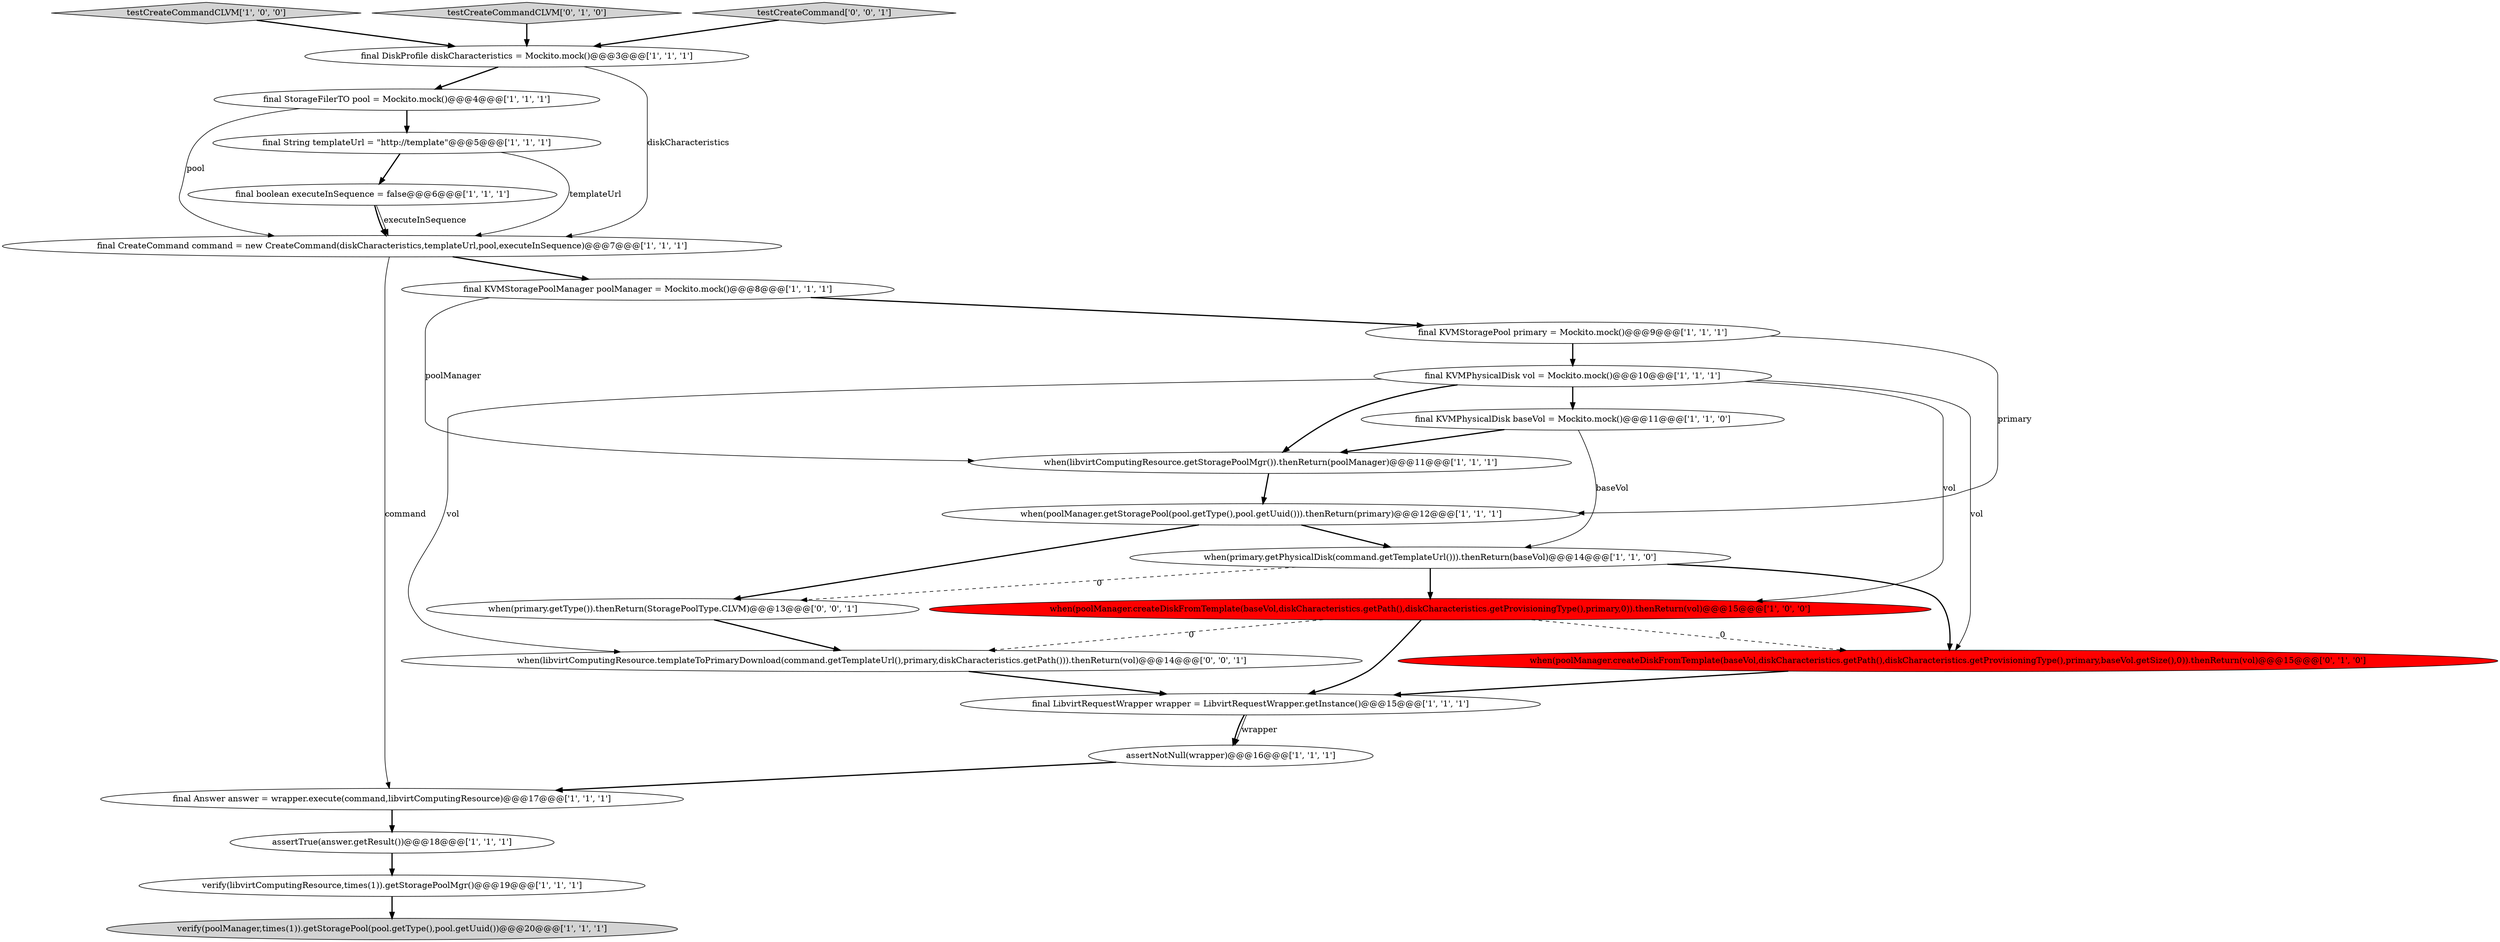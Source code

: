 digraph {
16 [style = filled, label = "final CreateCommand command = new CreateCommand(diskCharacteristics,templateUrl,pool,executeInSequence)@@@7@@@['1', '1', '1']", fillcolor = white, shape = ellipse image = "AAA0AAABBB1BBB"];
1 [style = filled, label = "final String templateUrl = \"http://template\"@@@5@@@['1', '1', '1']", fillcolor = white, shape = ellipse image = "AAA0AAABBB1BBB"];
10 [style = filled, label = "final KVMPhysicalDisk vol = Mockito.mock()@@@10@@@['1', '1', '1']", fillcolor = white, shape = ellipse image = "AAA0AAABBB1BBB"];
5 [style = filled, label = "final StorageFilerTO pool = Mockito.mock()@@@4@@@['1', '1', '1']", fillcolor = white, shape = ellipse image = "AAA0AAABBB1BBB"];
6 [style = filled, label = "testCreateCommandCLVM['1', '0', '0']", fillcolor = lightgray, shape = diamond image = "AAA0AAABBB1BBB"];
13 [style = filled, label = "final Answer answer = wrapper.execute(command,libvirtComputingResource)@@@17@@@['1', '1', '1']", fillcolor = white, shape = ellipse image = "AAA0AAABBB1BBB"];
7 [style = filled, label = "when(primary.getPhysicalDisk(command.getTemplateUrl())).thenReturn(baseVol)@@@14@@@['1', '1', '0']", fillcolor = white, shape = ellipse image = "AAA0AAABBB1BBB"];
9 [style = filled, label = "assertNotNull(wrapper)@@@16@@@['1', '1', '1']", fillcolor = white, shape = ellipse image = "AAA0AAABBB1BBB"];
18 [style = filled, label = "when(poolManager.getStoragePool(pool.getType(),pool.getUuid())).thenReturn(primary)@@@12@@@['1', '1', '1']", fillcolor = white, shape = ellipse image = "AAA0AAABBB1BBB"];
4 [style = filled, label = "verify(libvirtComputingResource,times(1)).getStoragePoolMgr()@@@19@@@['1', '1', '1']", fillcolor = white, shape = ellipse image = "AAA0AAABBB1BBB"];
8 [style = filled, label = "when(libvirtComputingResource.getStoragePoolMgr()).thenReturn(poolManager)@@@11@@@['1', '1', '1']", fillcolor = white, shape = ellipse image = "AAA0AAABBB1BBB"];
15 [style = filled, label = "final LibvirtRequestWrapper wrapper = LibvirtRequestWrapper.getInstance()@@@15@@@['1', '1', '1']", fillcolor = white, shape = ellipse image = "AAA0AAABBB1BBB"];
21 [style = filled, label = "when(poolManager.createDiskFromTemplate(baseVol,diskCharacteristics.getPath(),diskCharacteristics.getProvisioningType(),primary,baseVol.getSize(),0)).thenReturn(vol)@@@15@@@['0', '1', '0']", fillcolor = red, shape = ellipse image = "AAA1AAABBB2BBB"];
14 [style = filled, label = "final DiskProfile diskCharacteristics = Mockito.mock()@@@3@@@['1', '1', '1']", fillcolor = white, shape = ellipse image = "AAA0AAABBB1BBB"];
0 [style = filled, label = "final boolean executeInSequence = false@@@6@@@['1', '1', '1']", fillcolor = white, shape = ellipse image = "AAA0AAABBB1BBB"];
11 [style = filled, label = "final KVMPhysicalDisk baseVol = Mockito.mock()@@@11@@@['1', '1', '0']", fillcolor = white, shape = ellipse image = "AAA0AAABBB1BBB"];
22 [style = filled, label = "when(primary.getType()).thenReturn(StoragePoolType.CLVM)@@@13@@@['0', '0', '1']", fillcolor = white, shape = ellipse image = "AAA0AAABBB3BBB"];
12 [style = filled, label = "assertTrue(answer.getResult())@@@18@@@['1', '1', '1']", fillcolor = white, shape = ellipse image = "AAA0AAABBB1BBB"];
20 [style = filled, label = "testCreateCommandCLVM['0', '1', '0']", fillcolor = lightgray, shape = diamond image = "AAA0AAABBB2BBB"];
2 [style = filled, label = "final KVMStoragePoolManager poolManager = Mockito.mock()@@@8@@@['1', '1', '1']", fillcolor = white, shape = ellipse image = "AAA0AAABBB1BBB"];
3 [style = filled, label = "final KVMStoragePool primary = Mockito.mock()@@@9@@@['1', '1', '1']", fillcolor = white, shape = ellipse image = "AAA0AAABBB1BBB"];
17 [style = filled, label = "when(poolManager.createDiskFromTemplate(baseVol,diskCharacteristics.getPath(),diskCharacteristics.getProvisioningType(),primary,0)).thenReturn(vol)@@@15@@@['1', '0', '0']", fillcolor = red, shape = ellipse image = "AAA1AAABBB1BBB"];
23 [style = filled, label = "testCreateCommand['0', '0', '1']", fillcolor = lightgray, shape = diamond image = "AAA0AAABBB3BBB"];
19 [style = filled, label = "verify(poolManager,times(1)).getStoragePool(pool.getType(),pool.getUuid())@@@20@@@['1', '1', '1']", fillcolor = lightgray, shape = ellipse image = "AAA0AAABBB1BBB"];
24 [style = filled, label = "when(libvirtComputingResource.templateToPrimaryDownload(command.getTemplateUrl(),primary,diskCharacteristics.getPath())).thenReturn(vol)@@@14@@@['0', '0', '1']", fillcolor = white, shape = ellipse image = "AAA0AAABBB3BBB"];
0->16 [style = solid, label="executeInSequence"];
1->16 [style = solid, label="templateUrl"];
0->16 [style = bold, label=""];
7->17 [style = bold, label=""];
24->15 [style = bold, label=""];
17->24 [style = dashed, label="0"];
8->18 [style = bold, label=""];
21->15 [style = bold, label=""];
2->3 [style = bold, label=""];
14->5 [style = bold, label=""];
4->19 [style = bold, label=""];
20->14 [style = bold, label=""];
1->0 [style = bold, label=""];
16->2 [style = bold, label=""];
14->16 [style = solid, label="diskCharacteristics"];
16->13 [style = solid, label="command"];
17->21 [style = dashed, label="0"];
5->16 [style = solid, label="pool"];
3->18 [style = solid, label="primary"];
23->14 [style = bold, label=""];
6->14 [style = bold, label=""];
3->10 [style = bold, label=""];
5->1 [style = bold, label=""];
10->21 [style = solid, label="vol"];
18->22 [style = bold, label=""];
13->12 [style = bold, label=""];
10->8 [style = bold, label=""];
12->4 [style = bold, label=""];
15->9 [style = bold, label=""];
17->15 [style = bold, label=""];
11->7 [style = solid, label="baseVol"];
15->9 [style = solid, label="wrapper"];
7->21 [style = bold, label=""];
11->8 [style = bold, label=""];
2->8 [style = solid, label="poolManager"];
22->24 [style = bold, label=""];
10->17 [style = solid, label="vol"];
18->7 [style = bold, label=""];
7->22 [style = dashed, label="0"];
10->24 [style = solid, label="vol"];
9->13 [style = bold, label=""];
10->11 [style = bold, label=""];
}
